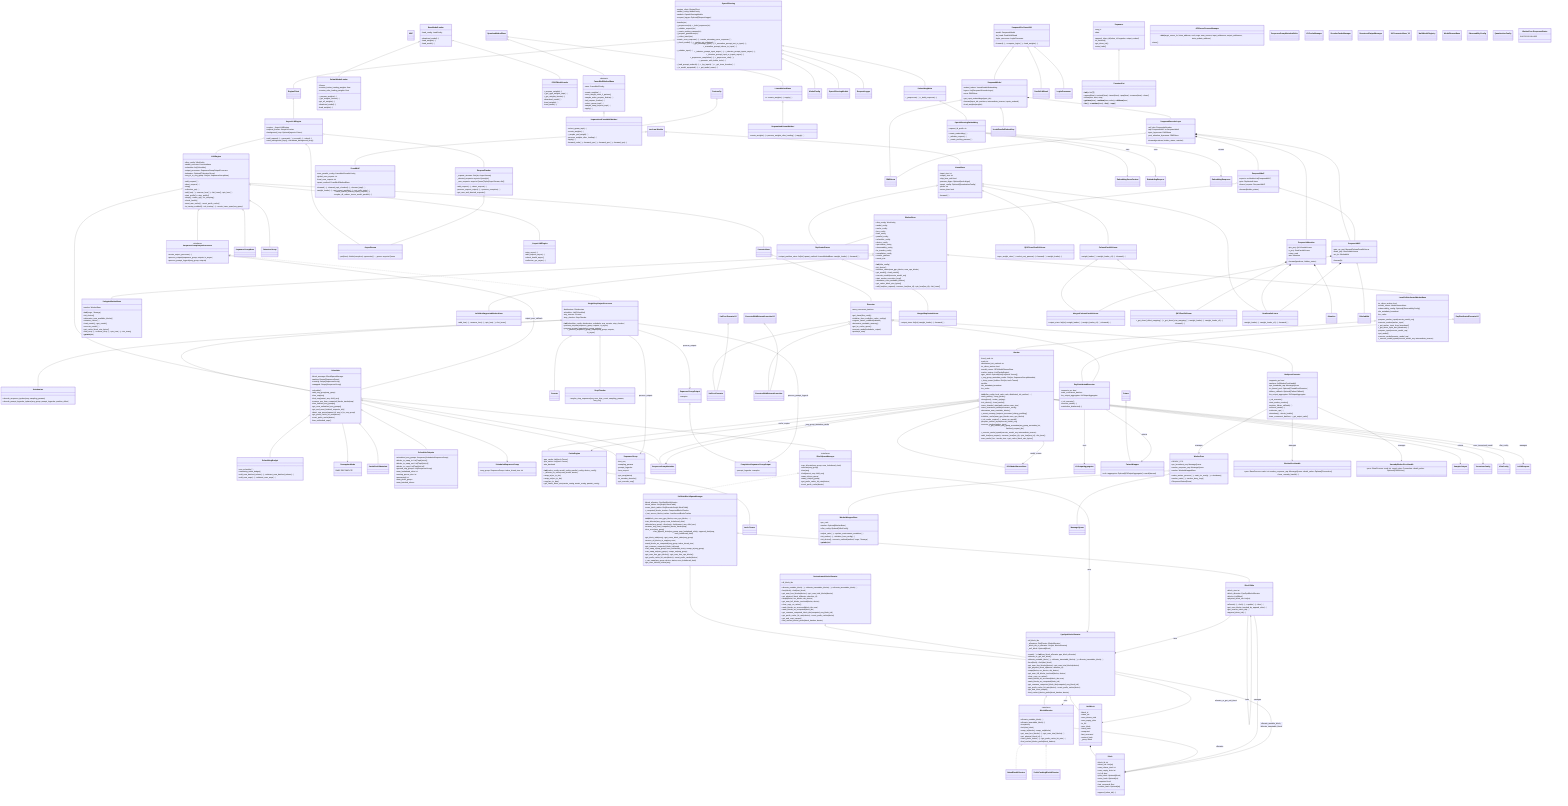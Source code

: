 classDiagram
%% ========================= Interfaces & ABC =========================
class ABC

class SequenceGroupOutputProcessor {
  <<interface>>
  +create_output_processor(...)
  +process_outputs(sequence_group, outputs, is_async)
  +process_prompt_logprob(seq_group, outputs)
}

class SingleStepOutputProcessor {
  +__init__(scheduler_config, detokenizer, scheduler, seq_counter, stop_checker)
  +process_outputs(sequence_group, outputs, is_async)
  +process_prompt_logprob(seq_group, outputs)
  +_process_sequence_group_outputs(seq_group, outputs, is_async)
  -detokenizer: Detokenizer
  -scheduler: List[Scheduler]
  -seq_counter: Counter
  -stop_checker: StopChecker
}
SequenceGroupOutputProcessor <|.. SingleStepOutputProcessor
SingleStepOutputProcessor o-- Detokenizer
SingleStepOutputProcessor o-- Scheduler
SingleStepOutputProcessor o-- Counter
SingleStepOutputProcessor o-- StopChecker

%% ========================= Engine & Async Engine =========================
class LLMEngine {
  +vllm_config: VllmConfig
  +model_executor: ExecutorBase
  +scheduler: list[Scheduler]
  +output_processor: SequenceGroupOutputProcessor
  +tokenizer: Optional[TokenizerGroup]
  +seq_id_to_seq_group: Dict[str, SequenceGroupBase]
  +add_request(...)
  +abort_request(...)
  +step()
  +collective_rpc(...)
  +add_lora(...); +remove_lora(...); +list_loras(); +pin_lora(...)
  +start_profile(); +stop_profile()
  +sleep(); +wake_up(); +is_sleeping()
  +check_health()
  +reset_mm_cache(); +reset_prefix_cache()
  +is_tracing_enabled(); +do_tracing(...); +create_trace_span(seq_group)
}
LLMEngine o-- ExecutorBase
LLMEngine o-- Scheduler
LLMEngine o-- SequenceGroupOutputProcessor
LLMEngine o-- SequenceGroupBase
LLMEngine o-- TokenizerGroup

class AsyncLLMEngine {
  +engine: _AsyncLLMEngine
  +request_tracker: RequestTracker
  +background_loop: Optional[asyncio.Future]
  +add_request(...); +generate(...); +encode(...); +abort(...)
  +start_background_loop(); +shutdown_background_loop()
}
EngineClient <|-- AsyncLLMEngine
AsyncLLMEngine o-- LLMEngine
AsyncLLMEngine o-- RequestTracker
AsyncLLMEngine o-- AsyncStream

class _AsyncLLMEngine {
  +step_async(...)
  +add_request_async(...)
  +check_health_async()
  +collective_rpc_async(...)
}
LLMEngine <|-- _AsyncLLMEngine

class RequestTracker {
  +add_request(...); +abort_request(...)
  +process_request_output(...); +process_exception(...)
  +get_new_and_aborted_requests()
  -_request_streams: Dict[str, AsyncStream]
  -_aborted_requests: asyncio.Queue[str]
  -_new_requests: asyncio.Queue[Tuple[AsyncStream, dict]]
}
RequestTracker o-- AsyncStream

class AsyncStream { +put(item) +finish(exception) +generator() -_queue: asyncio.Queue }

%% ========================= Scheduler & Sequences =========================
class Scheduler {
  +schedule()
  +add_seq_group(seq_group)
  +free_seq(seq)
  +fork_seq(parent_seq, child_seq)
  +remove_seq_from_computed_blocks_tracker(seq)
  +free_finished_seq_groups()
  +get_num_unfinished_seq_groups()
  +get_and_reset_finished_requests_ids()
  +abort_seq_group(request_id, seq_id_to_seq_group)
  +get_prefix_cache_hit_rate(device)
  +reset_prefix_cache(device)
  +has_unfinished_seqs()
  +block_manager: BlockSpaceManager
  +waiting: Deque[SequenceGroup]
  +running: Deque[SequenceGroup]
  +swapped: Deque[SequenceGroup]
}
class SchedulingBudget {
  +can_schedule(...)
  +remaining_token_budget()
  +add_num_batched_tokens(...); +subtract_num_batched_tokens(...)
  +add_num_seqs(...); +subtract_num_seqs(...)
}
class PreemptionMode { SWAP RECOMPUTE }
class PartialPrefillMetadata
class SchedulerOutputs {
  +scheduled_seq_groups: Sequence[ScheduledSequenceGroup]
  +blocks_to_swap_in: List[Tuple[int,int]]
  +blocks_to_swap_out: List[Tuple[int,int]]
  +blocks_to_copy: List[Tuple[int,int]]
  +ignored_seq_groups: List[SequenceGroup]
  +num_lookahead_slots: int
  +running_queue_size: int
  +preempted: int
  +num_prefill_groups
  +num_batched_tokens
}
class ScheduledSequenceGroup { +seq_group: SequenceGroup +token_chunk_size: int }

Scheduler o-- BlockSpaceManager
Scheduler o-- SequenceGroup
Scheduler o-- SequenceGroupMetadata
Scheduler o-- SchedulingBudget
Scheduler o-- SchedulerOutputs
Scheduler o-- PartialPrefillMetadata
Scheduler --> ScheduledSequenceGroup
Scheduler --> PreemptionMode
Scheduler --> SequenceGroupOutputProcessor : output_proc_callback

class SequenceGroup {
  +first_seq
  +sampling_params
  +prompt_logprobs
  +lora_request
  +get_seqs(status)
  +is_encoder_decoder()
  +get_encoder_seq()
}
class SequenceGroupOutput { +samples }
class CompletionSequenceGroupOutput { +prompt_logprobs +samples }
SequenceGroupOutput <|-- CompletionSequenceGroupOutput

class Sequence {
  +seq_id
  +append_token_id(token_id, logprobs, output_embed)
  +is_finished()
  +get_token_ids()
  +extra_hash()
  +data
}

%% ========================= Stop/Detok/Counter =========================
class StopChecker { +maybe_stop_sequence(seq, new_char_count, sampling_params, lora_req) }
class Detokenizer {
  +decode_sequence_inplace(seq, sampling_params)
  +decode_prompt_logprobs_inplace(seq_group, prompt_logprobs, position_offset)
}
class Counter

%% ========================= Blocks & Allocators =========================
class BlockSpaceManager {
  <<interface>>
  +can_allocate(seq_group, num_lookahead_slots)
  +allocate(seq_group)
  +free(seq)
  +fork(parent_seq, child_seq)
  +swap_in(seq_group)
  +swap_out(seq_group)
  +get_prefix_cache_hit_rate(device)
  +reset_prefix_cache(device)
}

class SelfAttnBlockSpaceManager {
  +__init__(block_size, num_gpu_blocks, num_cpu_blocks, ...)
  +block_allocator: CpuGpuBlockAllocator
  +block_tables: Dict[SeqId, BlockTable]
  +cross_block_tables: Dict[EncoderSeqId, BlockTable]
  +_computed_blocks_tracker: ComputedBlocksTracker
  +_last_access_blocks_tracker: LastAccessBlocksTracker
  +can_allocate(seq_group, num_lookahead_slots)
  +allocate(seq_group); +free(seq); +fork(parent_seq, child_seq)
  +remove_seq_from_computed_blocks_tracker(seq)
  +free_cross(seq_group)
  +can_append_slots(seq_group, num_lookahead_slots); +append_slots(seq, num_lookahead_slots)
  +get_block_table(seq); +get_cross_block_table(seq_group)
  +access_all_blocks_in_seq(seq, now)
  +mark_blocks_as_computed(seq_group, token_chunk_size)
  +get_common_computed_block_ids(seqs)
  +can_swap_in(seq_group, num_lookahead_slots); +swap_in(seq_group)
  +can_swap_out(seq_group); +swap_out(seq_group)
  +get_num_free_gpu_blocks(); +get_num_free_cpu_blocks()
  +get_prefix_cache_hit_rate(device); +reset_prefix_cache(device)
  +_can_swap(seq_group, device, status, num_lookahead_slots)
  +get_num_cached_tokens(seq)
}
BlockSpaceManager <|.. SelfAttnBlockSpaceManager
SelfAttnBlockSpaceManager o-- CpuGpuBlockAllocator
SelfAttnBlockSpaceManager o-- BlockTable

class BlockAllocator {
  <<interface>>
  +allocate_mutable_block(...)
  +allocate_immutable_block(...)
  +free(block)
  +fork(last_block)
  +swap_in(blocks); +swap_out(blocks)
  +get_num_free_blocks(...); +get_num_total_blocks(...)
  +get_physical_block_id(...)
  +reset_prefix_cache(...); +get_prefix_cache_hit_rate(...)
  +find_cached_blocks_prefix(block_hashes)
}

class DeviceAwareBlockAllocator {
  +allocate_mutable_block(...); +allocate_immutable_blocks(...); +allocate_immutable_block(...)
  +free(block); +fork(last_block)
  +get_num_free_blocks(device); +get_num_total_blocks(device)
  +get_physical_block_id(device, absolute_id)
  +swap(blocks, src_device, dst_device)
  +get_num_full_blocks_touched(blocks, device)
  +clear_copy_on_writes()
  +mark_blocks_as_accessed(block_ids, now)
  +mark_blocks_as_computed(block_ids)
  +get_common_computed_block_ids(computed_seq_block_ids)
  +all_block_ids
  +get_prefix_cache_hit_rate(device); +reset_prefix_cache(device)
  +get_and_reset_swaps()
  +find_cached_blocks_prefix(block_hashes, device)
}

class CpuGpuBlockAllocator {
  +create(...); +__init__(cpu_block_allocator, gpu_block_allocator)
  +allocate_or_get_null_block()
  +allocate_mutable_block(...); +allocate_immutable_blocks(...); +allocate_immutable_block(...)
  +free(block); +fork(last_block)
  +get_num_free_blocks(device); +get_num_total_blocks(device)
  +get_physical_block_id(device, absolute_id)
  +swap(blocks, src_device, dst_device)
  +get_num_full_blocks_touched(blocks, device)
  +clear_copy_on_writes()
  +mark_blocks_as_accessed(block_ids, now)
  +mark_blocks_as_computed(block_ids)
  +get_common_computed_block_ids(computed_seq_block_ids)
  +all_block_ids
  +get_prefix_cache_hit_rate(device); +reset_prefix_cache(device)
  +get_and_reset_swaps()
  +find_cached_blocks_prefix(block_hashes, device)
  -_allocators: Dict[Device, BlockAllocator]
  -_block_ids_to_allocator: Dict[int, BlockAllocator]
  -_null_block: Optional[Block]
}
DeviceAwareBlockAllocator <|-- CpuGpuBlockAllocator
CpuGpuBlockAllocator o-- BlockAllocator
CpuGpuBlockAllocator o-- NullBlock

class BlockTable {
  +block_size: int
  +block_allocator: CpuGpuBlockAllocator
  +blocks: List[Block]
  +allocate(...); +fork(...); +update(...); +free(...)
  +get_num_blocks_touched_by_append_slots(...)
  +get_unseen_token_ids(...)
  +append_token_ids(...)
  +physical_block_ids: List[int]
}
class Block {
  +block_id: int
  +token_ids: List[int]
  +num_tokens_total: int
  +num_empty_slots: int
  +is_full: bool
  +prev_block: Optional[Block]
  +extra_hash: Optional[int]
  +computed: bool
  +last_accessed: float
  +content_hash: Optional[int]
  +append_token_ids(...)
}
class NullBlock {
  +block_id
  +token_ids
  +num_tokens_total
  +num_empty_slots
  +is_full
  +prev_block
  +extra_hash
  +computed
  +last_accessed
  +content_hash
  -_proxy: Block
}
NullBlock *-- Block

class NaiveBlockAllocator
BlockAllocator <|.. NaiveBlockAllocator
class PrefixCachingBlockAllocator
BlockAllocator <|.. PrefixCachingBlockAllocator

%% ========================= Worker & Cache =========================
class CacheEngine {
  +__init__(cache_config, model_config, parallel_config, device_config)
  +_allocate_kv_cache(num_blocks, device)
  +swap_in(src_to_dst)
  +swap_out(src_to_dst)
  +copy(src_to_dsts)
  +get_cache_block_size(cache_config, model_config, parallel_config)
  -gpu_cache: List[torch.Tensor]
  -cpu_cache: List[torch.Tensor]
  -attn_backend
}
CacheEngine o-- torch.Tensor

class WorkerBase {
  +vllm_config: VllmConfig
  +model_config
  +cache_config
  +lora_config
  +load_config
  +parallel_config
  +scheduler_config
  +device_config
  +speculative_config
  +observability_config
  +kv_transfer_config
  +compilation_config
  +current_platform
  +__init__(vllm_config)
  +init_device()
  +initialize_cache(num_gpu_blocks, num_cpu_blocks)
  +get_model(); +load_model()
  +execute_model(execute_model_req)
  +start_worker_execution_loop()
  +determine_num_available_blocks()
  +get_cache_block_size_bytes()
  +add_lora(lora_request); +remove_lora(lora_id); +pin_lora(lora_id); +list_loras()
  +vocab_size
}

class DelegateWorkerBase {
  +worker: WorkerBase
  +__init__(*args, **kwargs)
  +init_device()
  +determine_num_available_blocks()
  +initialize_cache(...)
  +load_model(); +get_model()
  +execute_model(...)
  +get_cache_block_size_bytes()
  +add_lora(...); +remove_lora(...); +pin_lora(...); +list_loras()
  +__getattr__(attr)
}
WorkerBase <|-- DelegateWorkerBase

class LoRANotSupportedWorkerBase { +add_lora(...); +remove_lora(...); +pin_lora(...); +list_loras() }
WorkerBase <|-- LoRANotSupportedWorkerBase

class LocalOrDistributedWorkerBase {
  +is_driver_worker: bool
  +model_runner: ModelRunnerBase
  +observability_config: Optional[ObservabilityConfig]
  +do_metadata_broadcast
  +kv_cache
  +prepare_worker_input(execute_model_req)
  +execute_worker(worker_input)
  +_get_worker_input_from_broadcast()
  +_get_driver_input_and_broadcast(...)
  +prepare_input(execute_model_req)
  +get_model()
  +execute_model(execute_model_req)
  +_execute_model_spmd(execute_model_req, intermediate_tensors)
}
WorkerBase <|-- LocalOrDistributedWorkerBase

class Worker {
  +__init__(vllm_config, local_rank, rank, distributed_init_method, ...)
  +local_rank: int
  +rank: int
  +distributed_init_method: str
  +is_driver_worker: bool
  +model_runner: GPUModelRunnerBase
  +cache_engine: List[CacheEngine]
  +gpu_cache: Optional[List[List[torch.Tensor]]]
  +_seq_group_metadata_cache: Dict[str, SequenceGroupMetadata]
  +_sleep_saved_buffers: Dict[str, torch.Tensor]
  +profiler
  +start_profile(); +stop_profile()
  +sleep(level); +wake_up(tags)
  +init_device(); +load_model()
  +save_sharded_state(path, pattern, max_size)
  +save_tensorized_model(tensorizer_config)
  +determine_num_available_blocks()
  +_assert_memory_footprint_increased_during_profiling()
  +initialize_cache(num_gpu_blocks, num_cpu_blocks)
  +_init_cache_engine(); +_warm_up_model()
  +do_metadata_broadcast
  +kv_cache
  +prepare_worker_input(execute_model_req)
  +execute_worker(worker_input)
  +_get_cached_seq_group_metadata(seq_group_metadata_list, finished_request_ids)
  +_execute_model_spmd(execute_model_req, intermediate_tensors)
  +add_lora(lora_request); +remove_lora(lora_id); +pin_lora(lora_id); +list_loras()
  +max_model_len; +vocab_size; +get_cache_block_size_bytes()
}
LocalOrDistributedWorkerBase <|-- Worker
Worker o-- GPUModelRunnerBase
Worker o-- CacheEngine
Worker o-- SequenceGroupMetadata

%% ========================= Executors =========================
class ExecutorBase

class Executor {
  +get_class(vllm_config)
  +initialize_from_config(kv_cache_configs)
  +register_failure_callback(callback)
  +determine_available_memory()
  +get_kv_cache_specs()
  +execute_model(scheduler_output)
  +max_concurrent_batches
  +profile(is_start)
}
ExecutorBase <|-- Executor

class UniProcExecutor
Executor <|-- UniProcExecutor
class ExecutorWithExternalLauncher
Executor <|-- ExecutorWithExternalLauncher
class UniProcExecutorV0
UniProcExecutorV0 <|-- UniProcExecutor
class ExecutorWithExternalLauncherV0
ExecutorWithExternalLauncherV0 <|-- ExecutorWithExternalLauncher

class KVOutputAggregator
class FutureWrapper { +refs +aggregator: Optional[KVOutputAggregator] +result(timeout) }
class RayDistributedExecutorV0
class RayDistributedExecutor {
  +supports_pp: bool
  +_init_executor()
  +max_concurrent_batches
  +execute_model(...)
  +reinitialize_distributed(...)
  +kv_output_aggregator: KVOutputAggregator
}
RayDistributedExecutorV0 <|-- RayDistributedExecutor
Executor <|-- RayDistributedExecutor
Future <|-- FutureWrapper

class MultiprocExecutor {
  +supports_pp: bool
  +_init_executor()
  +start_worker_monitor()
  +register_failure_callback(...)
  +execute_model(...)
  +collective_rpc(...)
  +shutdown(); +check_health()
  +max_concurrent_batches; +_get_output_rank()
  +workers: list[WorkerProcHandle]
  +rpc_broadcast_mq: MessageQueue
  +io_thread_pool: Optional[ThreadPoolExecutor]
  +failure_callback: Optional[FailureCallback]
  +kv_output_aggregator: KVOutputAggregator
}
Executor <|-- MultiprocExecutor

class WorkerProc {
  +READY_STR
  +rpc_broadcast_mq: MessageQueue
  +worker_response_mq: MessageQueue
  +worker: WorkerWrapperBase
  +make_worker_process(...); +wait_for_ready(...); +shutdown()
  +worker_main(...); +worker_busy_loop()
  +ResponseStatus(Enum)
}
class WorkerProcHandle { +proc: BaseProcess +rank: int +worker_response_mq: MessageQueue +death_writer: Optional[Connection] +from_unready_handle(...) }
class UnreadyWorkerProcHandle { +proc: BaseProcess +rank: int +ready_pipe: Connection +death_writer: Optional[Connection] }
class WorkerWrapperBase {
  +rpc_rank
  +worker: Optional[WorkerBase]
  +vllm_config: Optional[VllmConfig]
  +adjust_rank(...); +update_environment_variables(...)
  +init_worker(...); +initialize_from_config(...)
  +init_device(); +execute_method(method, *args, **kwargs)
  +__getattr__(attr)
}
WorkerProc o-- WorkerWrapperBase
WorkerProc o-- MessageQueue

%% ========================= Model Loader =========================
class BaseModelLoader {
  +load_config: LoadConfig
  +download_model(...)
  +load_weights(...)
  +load_model(...)
}
class DefaultModelLoader {
  +Source
  +counter_before_loading_weights: float
  +counter_after_loading_weights: float
  +_prepare_weights(...)
  +_get_weights_iterator(...)
  +get_all_weights(...)
  +download_model(...)
  +load_weights(...)
}
BaseModelLoader <|-- DefaultModelLoader

class GGUFModelLoader {
  +_prepare_weights(...)
  +_get_gguf_weights_map(...)
  +_get_weights_iterator(...)
  +download_model(...)
  +load_weights(...)
  +load_model(...)
}
BaseModelLoader <|-- GGUFModelLoader

%% ========================= Layers / Modules =========================
class QuantizeMethodBase
class CustomOp

class FusedMoEMethodBase {
  <<abstract>>
  +moe: FusedMoEConfig
  +create_weights(...)
  +uses_weight_scale_2_pattern()
  +maybe_make_prepare_finalize(...)
  +init_prepare_finalize(...)
  +select_gemm_impl(...)
  +maybe_swap_experts_impl(...)
  +apply(...)
}
QuantizeMethodBase <|-- FusedMoEMethodBase

class UnquantizedFusedMoEMethod {
  +select_gemm_impl(...)
  +create_weights(...)
  +_maybe_pad_weight(...)
  +process_weights_after_loading(...)
  +apply(...)
  +forward_cuda(...); +forward_cpu(...); +forward_xpu(...); +forward_tpu(...)
}
FusedMoEMethodBase <|-- UnquantizedFusedMoEMethod
CustomOp <|-- UnquantizedFusedMoEMethod

class FusedMoE {
  +moe_parallel_config: FusedMoEParallelConfig
  +global_num_experts: int
  +local_num_experts: int
  +quant_method: FusedMoEMethodBase
  +forward(...); +forward_impl_chunked(...); +forward_impl(...)
  +weight_loader(...); +get_expert_weights(...); +set_eplb_state(...)
  +must_reduce_shared_expert_outputs(...); +maybe_all_reduce_tensor_model_parallel(...)
}
torch.nn.Module <|-- FusedMoE

class LinearMethodBase { <<abstract>> +create_weights(...) +apply(...) }
QuantizeMethodBase <|-- LinearMethodBase

class UnquantizedLinearMethod { +create_weights(...) +process_weights_after_loading(...) +apply(...) }
LinearMethodBase <|-- UnquantizedLinearMethod

class LinearBase {
  +input_size: int
  +output_size: int
  +skip_bias_add: bool
  +params_dtype: Optional[torch.dtype]
  +quant_config: Optional[QuantizationConfig]
  +prefix: str
  +return_bias: bool
  +forward(...)
}
torch.nn.Module <|-- LinearBase

class ReplicatedLinear { +output_partition_sizes: list[int] +quant_method: LinearMethodBase +weight_loader(...) +forward(...) }
LinearBase <|-- ReplicatedLinear
class MergedReplicatedLinear { +output_sizes: list[int] +weight_loader(...) +forward(...) }
ReplicatedLinear <|-- MergedReplicatedLinear

class ColumnParallelLinear { +weight_loader(...) +weight_loader_v2(...) +forward(...) }
LinearBase <|-- ColumnParallelLinear
class MergedColumnParallelLinear { +output_sizes: list[int] +weight_loader(...) +weight_loader_v2(...) +forward(...) }
ColumnParallelLinear <|-- MergedColumnParallelLinear

class QKVParallelLinear { +_get_shard_offset_mapping(...) +_get_shard_size_mapping(...) +weight_loader(...) +weight_loader_v2(...) +forward(...) }
ColumnParallelLinear <|-- QKVParallelLinear

class RowParallelLinear { +weight_loader(...) +weight_loader_v2(...) +forward(...) }
LinearBase <|-- RowParallelLinear

class QKVCrossParallelLinear { +sync_weight_attrs(...) +select_proj_params(...) +forward(...) +weight_loader(...) }
LinearBase <|-- QKVCrossParallelLinear

%% ========================= Serving =========================
class OpenAIServing {
  +engine_client: EngineClient
  +model_config: ModelConfig
  +models: OpenAIServingModels
  +request_logger: Optional[RequestLogger]
  +handle(ctx)
  +_preprocess(ctx); +_build_response(ctx)
  +_validate_request(ctx)
  +_create_pooling_params(ctx)
  +_prepare_generators(ctx)
  +_collect_batch(ctx)
  +create_error_response(...); +create_streaming_error_response(...)
  +_check_model(...); +_maybe_get_adapters(...)
  +_get_message_types(...); +_normalize_prompt_text_to_input(...); +_normalize_prompt_tokens_to_input(...)
  +_validate_input(...)
  +_tokenize_prompt_input_async(...); +_tokenize_prompt_inputs_async(...); +_tokenize_prompt_input_or_inputs_async(...)
  +_preprocess_completion(...); +_preprocess_chat(...); +_generate_with_builtin_tools(...)
  +_load_prompt_embeds(...); +_log_inputs(...); +_get_trace_headers(...)
  +_is_model_supported(...); +_get_model_name(...)
}
OpenAIServing o-- EngineClient
OpenAIServing o-- ModelConfig
OpenAIServing o-- OpenAIServingModels
OpenAIServing o-- RequestLogger

class EmbeddingMixin { +_preprocess(...) +_build_response(...) }
OpenAIServing <|-- EmbeddingMixin
class OpenAIServingEmbedding {
  +request_id_prefix: str
  +create_embedding(...)
  +_validate_request(...)
  +_create_pooling_params(...)
}
EmbeddingMixin <|-- OpenAIServingEmbedding

%% ========================= Model (Deepseek example) =========================
class DeepseekModel {
  +get_input_embeddings(input_ids)
  +forward(input_ids, positions, intermediate_tensors, inputs_embeds)
  +load_weights(weights)
  -embed_tokens: VocabParallelEmbedding
  -layers: List[DeepseekDecoderLayer]
  -norm: RMSNorm
}
DeepseekModel *-- DeepseekDecoderLayer
DeepseekModel o-- VocabParallelEmbedding
DeepseekModel o-- RMSNorm

class DeepseekDecoderLayer {
  +forward(positions, hidden_states, residual)
  -self_attn: DeepseekAttention
  -mlp: DeepseekMLP or DeepseekMoE
  -input_layernorm: RMSNorm
  -post_attention_layernorm: RMSNorm
}
DeepseekDecoderLayer *-- DeepseekAttention
DeepseekDecoderLayer *-- DeepseekMLP
DeepseekDecoderLayer *-- DeepseekMoE
DeepseekDecoderLayer o-- RMSNorm

class DeepseekAttention {
  +forward(positions, hidden_states)
  -qkv_proj: QKVParallelLinear
  -o_proj: RowParallelLinear
  -rotary_emb
  -attn: Attention
}
DeepseekAttention *-- QKVParallelLinear
DeepseekAttention *-- RowParallelLinear
DeepseekAttention *-- Attention

class DeepseekMLP {
  +forward(x)
  -gate_up_proj: MergedColumnParallelLinear
  -down_proj: RowParallelLinear
  -act_fn: SiluAndMul
}
DeepseekMLP *-- MergedColumnParallelLinear
DeepseekMLP *-- RowParallelLinear
DeepseekMLP o-- SiluAndMul

class DeepseekMoE {
  +forward(hidden_states)
  -experts: nn.ModuleList[DeepseekMLP]
  -gate: ReplicatedLinear
  -shared_experts: DeepseekMLP
}
DeepseekMoE o-- DeepseekMLP
DeepseekMoE o-- ReplicatedLinear

class DeepseekForCausalLM {
  +forward(...); +compute_logits(...); +load_weights(...)
  -model: DeepseekModel
  -lm_head: ParallelLMHead
  -logits_processor: LogitsProcessor
}
DeepseekForCausalLM o-- DeepseekModel
DeepseekForCausalLM o-- ParallelLMHead
DeepseekForCausalLM o-- LogitsProcessor

%% ========================= Misc & Utilities =========================
class APIServerProcessManager {
  +__init__(target_server_fn, listen_address, sock, args, num_servers, input_addresses, output_addresses, stats_update_address)
  +close()
}
class ConstantList {
  +__init__(x: list[T])
  +append(item); +extend(item); +insert(item); +pop(item); +remove(item); +clear()
  +index(item, start, stop)
  +__getitem__(item); +__setitem__(item, value); +__delitem__(item)
  +__iter__(); +__contains__(item); +__len__(); +__repr__()
}
Sequence <|-- ConstantList

class MessageQueue
class VocabParallelEmbedding
class RMSNorm
class Attention
class SiluAndMul
class ParallelLMHead
class LogitsProcessor
class TokenizerGroup
class EngineClient
class RequestLogger
class OpenAIServingModels
class SequenceGroupMetadata
class SequenceGroupMetadataDelta
class SamplerOutput
class TensorizerConfig
class KVCacheManager
class EncoderCacheManager
class StructuredOutputManager
class KVConnectorBase_V1
class MultiModalRegistry
class VllmConfig
class ModelRunnerBase
class GPUModelRunnerBase
class ObservabilityConfig
class QuantizationConfig

%% ========================= Cross-Module Relationships =========================
BlockSpaceManager --> CpuGpuBlockAllocator : uses
CpuGpuBlockAllocator --> BlockAllocator : uses
BlockAllocator --> Block : allocates
BlockTable --> Block : manages
BlockTable --> CpuGpuBlockAllocator : uses
BlockTable --> BlockTable : forks
CpuGpuBlockAllocator --> NullBlock : allocate_or_get_null_block
CpuGpuBlockAllocator --> Block : allocate_mutable_block, allocate_immutable_block

SingleStepOutputProcessor --> SequenceGroup : process_outputs
SingleStepOutputProcessor --> SequenceGroupOutput : process_outputs
SingleStepOutputProcessor --> CompletionSequenceGroupOutput : process_prompt_logprob

Worker --> GPUModelRunnerBase : model_runner
Worker --> CacheEngine : cache_engine
Worker --> SequenceGroupMetadata : _seq_group_metadata_cache
Worker --> SamplerOutput : returns
Worker --> LoRARequest : manages
Worker --> TensorizerConfig : save_tensorized_model
Worker --> VllmConfig : vllm_config

MultiprocExecutor --> WorkerProc : manages
MultiprocExecutor --> WorkerProcHandle : manages
MultiprocExecutor --> UnreadyWorkerProcHandle : manages

RayDistributedExecutor --> KVOutputAggregator : uses
RayDistributedExecutor --> FutureWrapper : returns

OpenAIServingEmbedding --> EmbeddingServeContext : uses
OpenAIServingEmbedding --> EmbeddingRequest : uses
OpenAIServingEmbedding --> EmbeddingResponse : returns

%% ========================= Enum Example =========================
class WorkerProc.ResponseStatus { SUCCESS FAILURE }